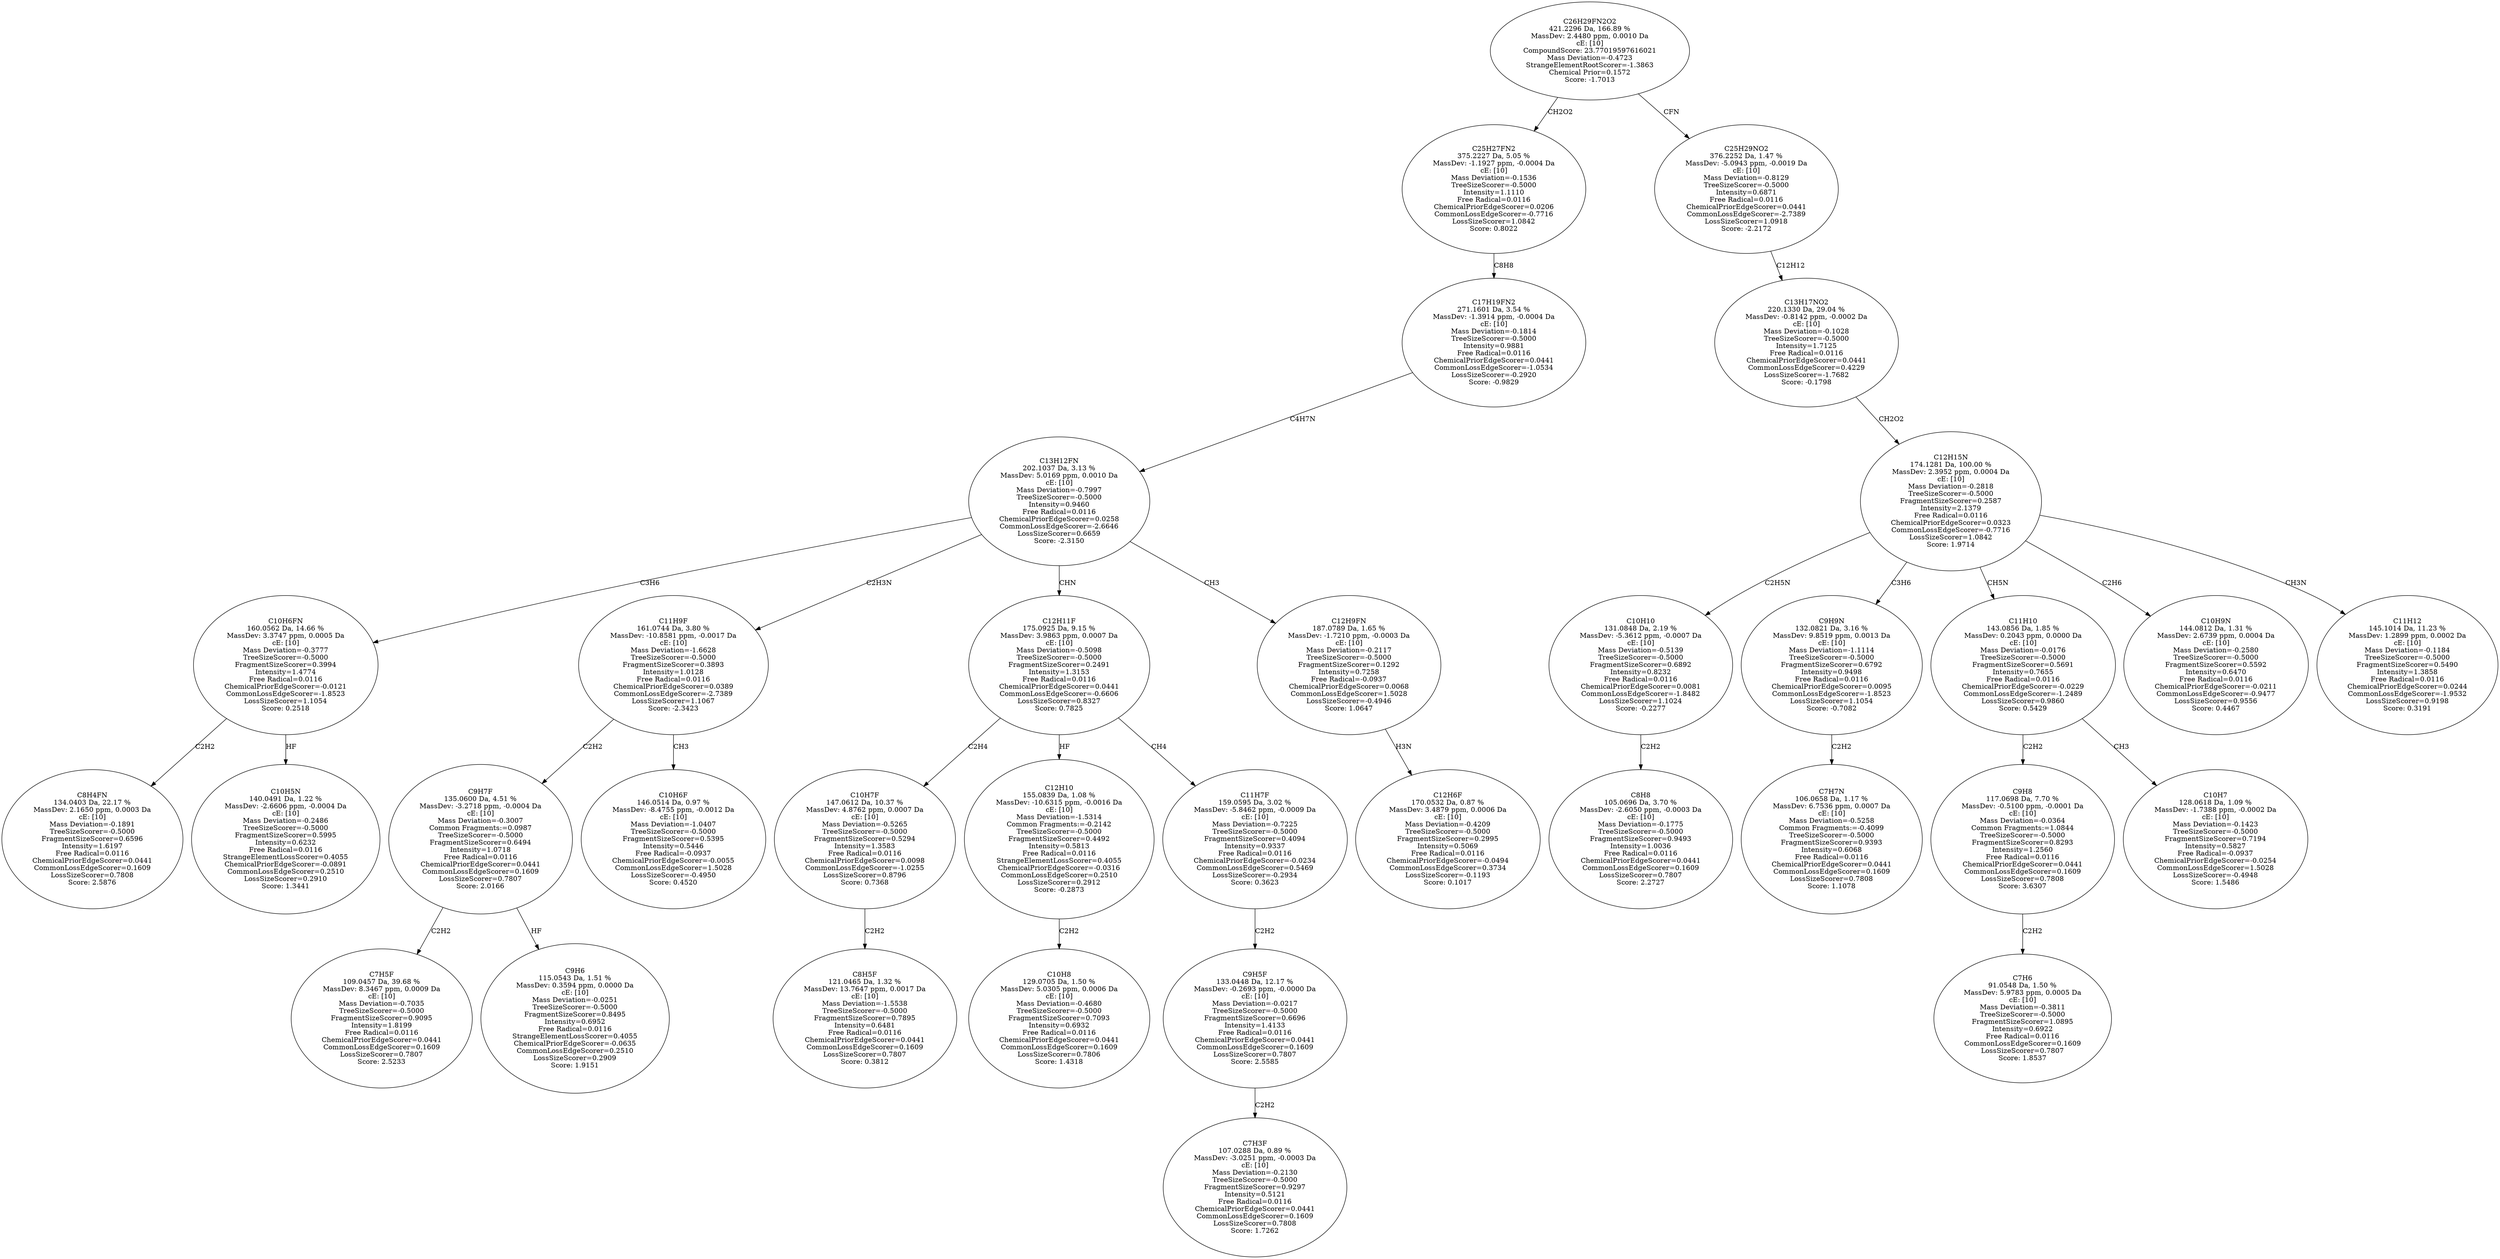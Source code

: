 strict digraph {
v1 [label="C8H4FN\n134.0403 Da, 22.17 %\nMassDev: 2.1650 ppm, 0.0003 Da\ncE: [10]\nMass Deviation=-0.1891\nTreeSizeScorer=-0.5000\nFragmentSizeScorer=0.6596\nIntensity=1.6197\nFree Radical=0.0116\nChemicalPriorEdgeScorer=0.0441\nCommonLossEdgeScorer=0.1609\nLossSizeScorer=0.7808\nScore: 2.5876"];
v2 [label="C10H5N\n140.0491 Da, 1.22 %\nMassDev: -2.6606 ppm, -0.0004 Da\ncE: [10]\nMass Deviation=-0.2486\nTreeSizeScorer=-0.5000\nFragmentSizeScorer=0.5995\nIntensity=0.6232\nFree Radical=0.0116\nStrangeElementLossScorer=0.4055\nChemicalPriorEdgeScorer=-0.0891\nCommonLossEdgeScorer=0.2510\nLossSizeScorer=0.2910\nScore: 1.3441"];
v3 [label="C10H6FN\n160.0562 Da, 14.66 %\nMassDev: 3.3747 ppm, 0.0005 Da\ncE: [10]\nMass Deviation=-0.3777\nTreeSizeScorer=-0.5000\nFragmentSizeScorer=0.3994\nIntensity=1.4774\nFree Radical=0.0116\nChemicalPriorEdgeScorer=-0.0121\nCommonLossEdgeScorer=-1.8523\nLossSizeScorer=1.1054\nScore: 0.2518"];
v4 [label="C7H5F\n109.0457 Da, 39.68 %\nMassDev: 8.3467 ppm, 0.0009 Da\ncE: [10]\nMass Deviation=-0.7035\nTreeSizeScorer=-0.5000\nFragmentSizeScorer=0.9095\nIntensity=1.8199\nFree Radical=0.0116\nChemicalPriorEdgeScorer=0.0441\nCommonLossEdgeScorer=0.1609\nLossSizeScorer=0.7807\nScore: 2.5233"];
v5 [label="C9H6\n115.0543 Da, 1.51 %\nMassDev: 0.3594 ppm, 0.0000 Da\ncE: [10]\nMass Deviation=-0.0251\nTreeSizeScorer=-0.5000\nFragmentSizeScorer=0.8495\nIntensity=0.6952\nFree Radical=0.0116\nStrangeElementLossScorer=0.4055\nChemicalPriorEdgeScorer=-0.0635\nCommonLossEdgeScorer=0.2510\nLossSizeScorer=0.2909\nScore: 1.9151"];
v6 [label="C9H7F\n135.0600 Da, 4.51 %\nMassDev: -3.2718 ppm, -0.0004 Da\ncE: [10]\nMass Deviation=-0.3007\nCommon Fragments:=0.0987\nTreeSizeScorer=-0.5000\nFragmentSizeScorer=0.6494\nIntensity=1.0718\nFree Radical=0.0116\nChemicalPriorEdgeScorer=0.0441\nCommonLossEdgeScorer=0.1609\nLossSizeScorer=0.7807\nScore: 2.0166"];
v7 [label="C10H6F\n146.0514 Da, 0.97 %\nMassDev: -8.4755 ppm, -0.0012 Da\ncE: [10]\nMass Deviation=-1.0407\nTreeSizeScorer=-0.5000\nFragmentSizeScorer=0.5395\nIntensity=0.5446\nFree Radical=-0.0937\nChemicalPriorEdgeScorer=-0.0055\nCommonLossEdgeScorer=1.5028\nLossSizeScorer=-0.4950\nScore: 0.4520"];
v8 [label="C11H9F\n161.0744 Da, 3.80 %\nMassDev: -10.8581 ppm, -0.0017 Da\ncE: [10]\nMass Deviation=-1.6628\nTreeSizeScorer=-0.5000\nFragmentSizeScorer=0.3893\nIntensity=1.0128\nFree Radical=0.0116\nChemicalPriorEdgeScorer=0.0389\nCommonLossEdgeScorer=-2.7389\nLossSizeScorer=1.1067\nScore: -2.3423"];
v9 [label="C8H5F\n121.0465 Da, 1.32 %\nMassDev: 13.7647 ppm, 0.0017 Da\ncE: [10]\nMass Deviation=-1.5538\nTreeSizeScorer=-0.5000\nFragmentSizeScorer=0.7895\nIntensity=0.6481\nFree Radical=0.0116\nChemicalPriorEdgeScorer=0.0441\nCommonLossEdgeScorer=0.1609\nLossSizeScorer=0.7807\nScore: 0.3812"];
v10 [label="C10H7F\n147.0612 Da, 10.37 %\nMassDev: 4.8762 ppm, 0.0007 Da\ncE: [10]\nMass Deviation=-0.5265\nTreeSizeScorer=-0.5000\nFragmentSizeScorer=0.5294\nIntensity=1.3583\nFree Radical=0.0116\nChemicalPriorEdgeScorer=0.0098\nCommonLossEdgeScorer=-1.0255\nLossSizeScorer=0.8796\nScore: 0.7368"];
v11 [label="C10H8\n129.0705 Da, 1.50 %\nMassDev: 5.0305 ppm, 0.0006 Da\ncE: [10]\nMass Deviation=-0.4680\nTreeSizeScorer=-0.5000\nFragmentSizeScorer=0.7093\nIntensity=0.6932\nFree Radical=0.0116\nChemicalPriorEdgeScorer=0.0441\nCommonLossEdgeScorer=0.1609\nLossSizeScorer=0.7806\nScore: 1.4318"];
v12 [label="C12H10\n155.0839 Da, 1.08 %\nMassDev: -10.6315 ppm, -0.0016 Da\ncE: [10]\nMass Deviation=-1.5314\nCommon Fragments:=-0.2142\nTreeSizeScorer=-0.5000\nFragmentSizeScorer=0.4492\nIntensity=0.5813\nFree Radical=0.0116\nStrangeElementLossScorer=0.4055\nChemicalPriorEdgeScorer=-0.0316\nCommonLossEdgeScorer=0.2510\nLossSizeScorer=0.2912\nScore: -0.2873"];
v13 [label="C7H3F\n107.0288 Da, 0.89 %\nMassDev: -3.0251 ppm, -0.0003 Da\ncE: [10]\nMass Deviation=-0.2130\nTreeSizeScorer=-0.5000\nFragmentSizeScorer=0.9297\nIntensity=0.5121\nFree Radical=0.0116\nChemicalPriorEdgeScorer=0.0441\nCommonLossEdgeScorer=0.1609\nLossSizeScorer=0.7808\nScore: 1.7262"];
v14 [label="C9H5F\n133.0448 Da, 12.17 %\nMassDev: -0.2693 ppm, -0.0000 Da\ncE: [10]\nMass Deviation=-0.0217\nTreeSizeScorer=-0.5000\nFragmentSizeScorer=0.6696\nIntensity=1.4133\nFree Radical=0.0116\nChemicalPriorEdgeScorer=0.0441\nCommonLossEdgeScorer=0.1609\nLossSizeScorer=0.7807\nScore: 2.5585"];
v15 [label="C11H7F\n159.0595 Da, 3.02 %\nMassDev: -5.8462 ppm, -0.0009 Da\ncE: [10]\nMass Deviation=-0.7225\nTreeSizeScorer=-0.5000\nFragmentSizeScorer=0.4094\nIntensity=0.9337\nFree Radical=0.0116\nChemicalPriorEdgeScorer=-0.0234\nCommonLossEdgeScorer=0.5469\nLossSizeScorer=-0.2934\nScore: 0.3623"];
v16 [label="C12H11F\n175.0925 Da, 9.15 %\nMassDev: 3.9863 ppm, 0.0007 Da\ncE: [10]\nMass Deviation=-0.5098\nTreeSizeScorer=-0.5000\nFragmentSizeScorer=0.2491\nIntensity=1.3153\nFree Radical=0.0116\nChemicalPriorEdgeScorer=0.0441\nCommonLossEdgeScorer=-0.6606\nLossSizeScorer=0.8327\nScore: 0.7825"];
v17 [label="C12H6F\n170.0532 Da, 0.87 %\nMassDev: 3.4879 ppm, 0.0006 Da\ncE: [10]\nMass Deviation=-0.4209\nTreeSizeScorer=-0.5000\nFragmentSizeScorer=0.2995\nIntensity=0.5069\nFree Radical=0.0116\nChemicalPriorEdgeScorer=-0.0494\nCommonLossEdgeScorer=0.3734\nLossSizeScorer=-0.1193\nScore: 0.1017"];
v18 [label="C12H9FN\n187.0789 Da, 1.65 %\nMassDev: -1.7210 ppm, -0.0003 Da\ncE: [10]\nMass Deviation=-0.2117\nTreeSizeScorer=-0.5000\nFragmentSizeScorer=0.1292\nIntensity=0.7258\nFree Radical=-0.0937\nChemicalPriorEdgeScorer=0.0068\nCommonLossEdgeScorer=1.5028\nLossSizeScorer=-0.4946\nScore: 1.0647"];
v19 [label="C13H12FN\n202.1037 Da, 3.13 %\nMassDev: 5.0169 ppm, 0.0010 Da\ncE: [10]\nMass Deviation=-0.7997\nTreeSizeScorer=-0.5000\nIntensity=0.9460\nFree Radical=0.0116\nChemicalPriorEdgeScorer=0.0258\nCommonLossEdgeScorer=-2.6646\nLossSizeScorer=0.6659\nScore: -2.3150"];
v20 [label="C17H19FN2\n271.1601 Da, 3.54 %\nMassDev: -1.3914 ppm, -0.0004 Da\ncE: [10]\nMass Deviation=-0.1814\nTreeSizeScorer=-0.5000\nIntensity=0.9881\nFree Radical=0.0116\nChemicalPriorEdgeScorer=0.0441\nCommonLossEdgeScorer=-1.0534\nLossSizeScorer=-0.2920\nScore: -0.9829"];
v21 [label="C25H27FN2\n375.2227 Da, 5.05 %\nMassDev: -1.1927 ppm, -0.0004 Da\ncE: [10]\nMass Deviation=-0.1536\nTreeSizeScorer=-0.5000\nIntensity=1.1110\nFree Radical=0.0116\nChemicalPriorEdgeScorer=0.0206\nCommonLossEdgeScorer=-0.7716\nLossSizeScorer=1.0842\nScore: 0.8022"];
v22 [label="C8H8\n105.0696 Da, 3.70 %\nMassDev: -2.6050 ppm, -0.0003 Da\ncE: [10]\nMass Deviation=-0.1775\nTreeSizeScorer=-0.5000\nFragmentSizeScorer=0.9493\nIntensity=1.0036\nFree Radical=0.0116\nChemicalPriorEdgeScorer=0.0441\nCommonLossEdgeScorer=0.1609\nLossSizeScorer=0.7807\nScore: 2.2727"];
v23 [label="C10H10\n131.0848 Da, 2.19 %\nMassDev: -5.3612 ppm, -0.0007 Da\ncE: [10]\nMass Deviation=-0.5139\nTreeSizeScorer=-0.5000\nFragmentSizeScorer=0.6892\nIntensity=0.8232\nFree Radical=0.0116\nChemicalPriorEdgeScorer=0.0081\nCommonLossEdgeScorer=-1.8482\nLossSizeScorer=1.1024\nScore: -0.2277"];
v24 [label="C7H7N\n106.0658 Da, 1.17 %\nMassDev: 6.7536 ppm, 0.0007 Da\ncE: [10]\nMass Deviation=-0.5258\nCommon Fragments:=-0.4099\nTreeSizeScorer=-0.5000\nFragmentSizeScorer=0.9393\nIntensity=0.6068\nFree Radical=0.0116\nChemicalPriorEdgeScorer=0.0441\nCommonLossEdgeScorer=0.1609\nLossSizeScorer=0.7808\nScore: 1.1078"];
v25 [label="C9H9N\n132.0821 Da, 3.16 %\nMassDev: 9.8519 ppm, 0.0013 Da\ncE: [10]\nMass Deviation=-1.1114\nTreeSizeScorer=-0.5000\nFragmentSizeScorer=0.6792\nIntensity=0.9498\nFree Radical=0.0116\nChemicalPriorEdgeScorer=0.0095\nCommonLossEdgeScorer=-1.8523\nLossSizeScorer=1.1054\nScore: -0.7082"];
v26 [label="C7H6\n91.0548 Da, 1.50 %\nMassDev: 5.9783 ppm, 0.0005 Da\ncE: [10]\nMass Deviation=-0.3811\nTreeSizeScorer=-0.5000\nFragmentSizeScorer=1.0895\nIntensity=0.6922\nFree Radical=0.0116\nCommonLossEdgeScorer=0.1609\nLossSizeScorer=0.7807\nScore: 1.8537"];
v27 [label="C9H8\n117.0698 Da, 7.70 %\nMassDev: -0.5100 ppm, -0.0001 Da\ncE: [10]\nMass Deviation=-0.0364\nCommon Fragments:=1.0844\nTreeSizeScorer=-0.5000\nFragmentSizeScorer=0.8293\nIntensity=1.2560\nFree Radical=0.0116\nChemicalPriorEdgeScorer=0.0441\nCommonLossEdgeScorer=0.1609\nLossSizeScorer=0.7808\nScore: 3.6307"];
v28 [label="C10H7\n128.0618 Da, 1.09 %\nMassDev: -1.7388 ppm, -0.0002 Da\ncE: [10]\nMass Deviation=-0.1423\nTreeSizeScorer=-0.5000\nFragmentSizeScorer=0.7194\nIntensity=0.5827\nFree Radical=-0.0937\nChemicalPriorEdgeScorer=-0.0254\nCommonLossEdgeScorer=1.5028\nLossSizeScorer=-0.4948\nScore: 1.5486"];
v29 [label="C11H10\n143.0856 Da, 1.85 %\nMassDev: 0.2043 ppm, 0.0000 Da\ncE: [10]\nMass Deviation=-0.0176\nTreeSizeScorer=-0.5000\nFragmentSizeScorer=0.5691\nIntensity=0.7655\nFree Radical=0.0116\nChemicalPriorEdgeScorer=-0.0229\nCommonLossEdgeScorer=-1.2489\nLossSizeScorer=0.9860\nScore: 0.5429"];
v30 [label="C10H9N\n144.0812 Da, 1.31 %\nMassDev: 2.6739 ppm, 0.0004 Da\ncE: [10]\nMass Deviation=-0.2580\nTreeSizeScorer=-0.5000\nFragmentSizeScorer=0.5592\nIntensity=0.6470\nFree Radical=0.0116\nChemicalPriorEdgeScorer=-0.0211\nCommonLossEdgeScorer=-0.9477\nLossSizeScorer=0.9556\nScore: 0.4467"];
v31 [label="C11H12\n145.1014 Da, 11.23 %\nMassDev: 1.2899 ppm, 0.0002 Da\ncE: [10]\nMass Deviation=-0.1184\nTreeSizeScorer=-0.5000\nFragmentSizeScorer=0.5490\nIntensity=1.3858\nFree Radical=0.0116\nChemicalPriorEdgeScorer=0.0244\nCommonLossEdgeScorer=-1.9532\nLossSizeScorer=0.9198\nScore: 0.3191"];
v32 [label="C12H15N\n174.1281 Da, 100.00 %\nMassDev: 2.3952 ppm, 0.0004 Da\ncE: [10]\nMass Deviation=-0.2818\nTreeSizeScorer=-0.5000\nFragmentSizeScorer=0.2587\nIntensity=2.1379\nFree Radical=0.0116\nChemicalPriorEdgeScorer=0.0323\nCommonLossEdgeScorer=-0.7716\nLossSizeScorer=1.0842\nScore: 1.9714"];
v33 [label="C13H17NO2\n220.1330 Da, 29.04 %\nMassDev: -0.8142 ppm, -0.0002 Da\ncE: [10]\nMass Deviation=-0.1028\nTreeSizeScorer=-0.5000\nIntensity=1.7125\nFree Radical=0.0116\nChemicalPriorEdgeScorer=0.0441\nCommonLossEdgeScorer=0.4229\nLossSizeScorer=-1.7682\nScore: -0.1798"];
v34 [label="C25H29NO2\n376.2252 Da, 1.47 %\nMassDev: -5.0943 ppm, -0.0019 Da\ncE: [10]\nMass Deviation=-0.8129\nTreeSizeScorer=-0.5000\nIntensity=0.6871\nFree Radical=0.0116\nChemicalPriorEdgeScorer=0.0441\nCommonLossEdgeScorer=-2.7389\nLossSizeScorer=1.0918\nScore: -2.2172"];
v35 [label="C26H29FN2O2\n421.2296 Da, 166.89 %\nMassDev: 2.4480 ppm, 0.0010 Da\ncE: [10]\nCompoundScore: 23.77019597616021\nMass Deviation=-0.4723\nStrangeElementRootScorer=-1.3863\nChemical Prior=0.1572\nScore: -1.7013"];
v3 -> v1 [label="C2H2"];
v3 -> v2 [label="HF"];
v19 -> v3 [label="C3H6"];
v6 -> v4 [label="C2H2"];
v6 -> v5 [label="HF"];
v8 -> v6 [label="C2H2"];
v8 -> v7 [label="CH3"];
v19 -> v8 [label="C2H3N"];
v10 -> v9 [label="C2H2"];
v16 -> v10 [label="C2H4"];
v12 -> v11 [label="C2H2"];
v16 -> v12 [label="HF"];
v14 -> v13 [label="C2H2"];
v15 -> v14 [label="C2H2"];
v16 -> v15 [label="CH4"];
v19 -> v16 [label="CHN"];
v18 -> v17 [label="H3N"];
v19 -> v18 [label="CH3"];
v20 -> v19 [label="C4H7N"];
v21 -> v20 [label="C8H8"];
v35 -> v21 [label="CH2O2"];
v23 -> v22 [label="C2H2"];
v32 -> v23 [label="C2H5N"];
v25 -> v24 [label="C2H2"];
v32 -> v25 [label="C3H6"];
v27 -> v26 [label="C2H2"];
v29 -> v27 [label="C2H2"];
v29 -> v28 [label="CH3"];
v32 -> v29 [label="CH5N"];
v32 -> v30 [label="C2H6"];
v32 -> v31 [label="CH3N"];
v33 -> v32 [label="CH2O2"];
v34 -> v33 [label="C12H12"];
v35 -> v34 [label="CFN"];
}